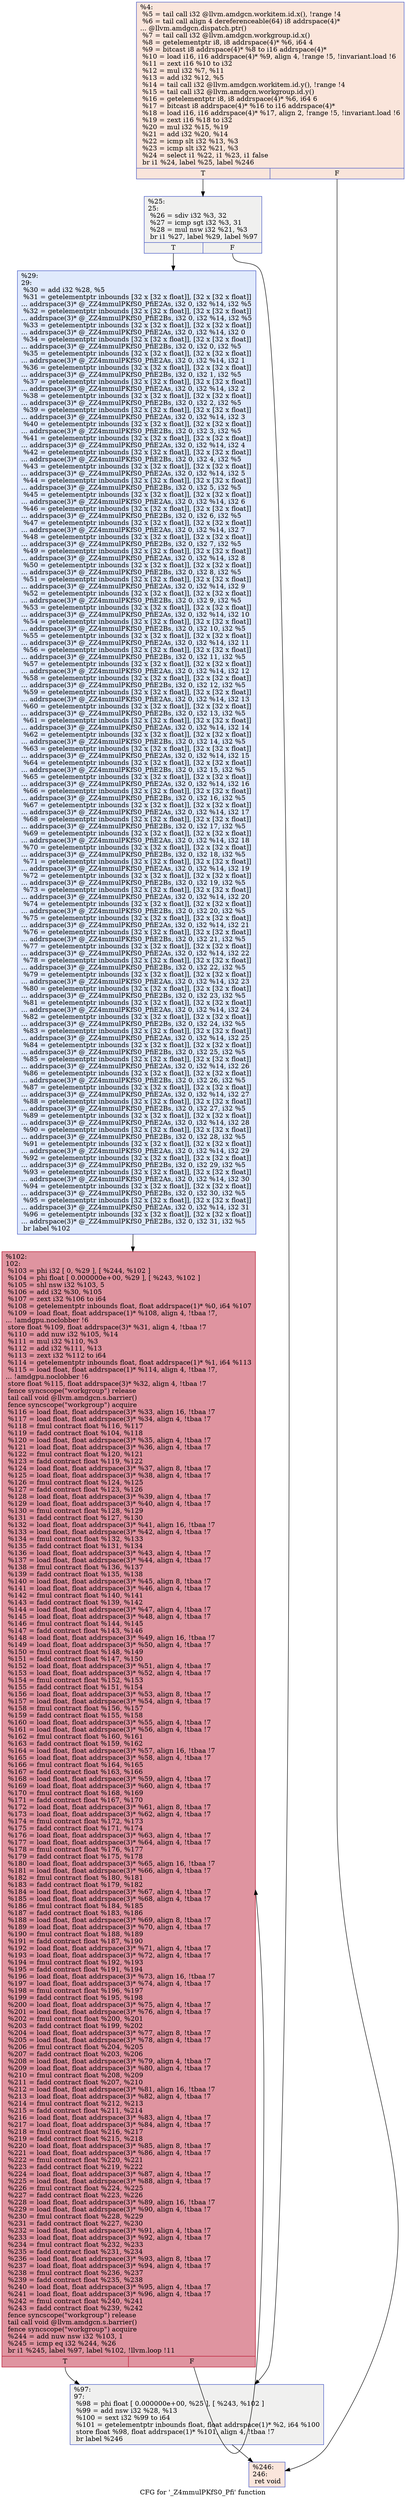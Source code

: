 digraph "CFG for '_Z4mmulPKfS0_Pfi' function" {
	label="CFG for '_Z4mmulPKfS0_Pfi' function";

	Node0x535bee0 [shape=record,color="#3d50c3ff", style=filled, fillcolor="#f4c5ad70",label="{%4:\l  %5 = tail call i32 @llvm.amdgcn.workitem.id.x(), !range !4\l  %6 = tail call align 4 dereferenceable(64) i8 addrspace(4)*\l... @llvm.amdgcn.dispatch.ptr()\l  %7 = tail call i32 @llvm.amdgcn.workgroup.id.x()\l  %8 = getelementptr i8, i8 addrspace(4)* %6, i64 4\l  %9 = bitcast i8 addrspace(4)* %8 to i16 addrspace(4)*\l  %10 = load i16, i16 addrspace(4)* %9, align 4, !range !5, !invariant.load !6\l  %11 = zext i16 %10 to i32\l  %12 = mul i32 %7, %11\l  %13 = add i32 %12, %5\l  %14 = tail call i32 @llvm.amdgcn.workitem.id.y(), !range !4\l  %15 = tail call i32 @llvm.amdgcn.workgroup.id.y()\l  %16 = getelementptr i8, i8 addrspace(4)* %6, i64 6\l  %17 = bitcast i8 addrspace(4)* %16 to i16 addrspace(4)*\l  %18 = load i16, i16 addrspace(4)* %17, align 2, !range !5, !invariant.load !6\l  %19 = zext i16 %18 to i32\l  %20 = mul i32 %15, %19\l  %21 = add i32 %20, %14\l  %22 = icmp slt i32 %13, %3\l  %23 = icmp slt i32 %21, %3\l  %24 = select i1 %22, i1 %23, i1 false\l  br i1 %24, label %25, label %246\l|{<s0>T|<s1>F}}"];
	Node0x535bee0:s0 -> Node0x535f9c0;
	Node0x535bee0:s1 -> Node0x535fa50;
	Node0x535f9c0 [shape=record,color="#3d50c3ff", style=filled, fillcolor="#dedcdb70",label="{%25:\l25:                                               \l  %26 = sdiv i32 %3, 32\l  %27 = icmp sgt i32 %3, 31\l  %28 = mul nsw i32 %21, %3\l  br i1 %27, label %29, label %97\l|{<s0>T|<s1>F}}"];
	Node0x535f9c0:s0 -> Node0x535fda0;
	Node0x535f9c0:s1 -> Node0x535fdf0;
	Node0x535fda0 [shape=record,color="#3d50c3ff", style=filled, fillcolor="#b9d0f970",label="{%29:\l29:                                               \l  %30 = add i32 %28, %5\l  %31 = getelementptr inbounds [32 x [32 x float]], [32 x [32 x float]]\l... addrspace(3)* @_ZZ4mmulPKfS0_PfiE2As, i32 0, i32 %14, i32 %5\l  %32 = getelementptr inbounds [32 x [32 x float]], [32 x [32 x float]]\l... addrspace(3)* @_ZZ4mmulPKfS0_PfiE2Bs, i32 0, i32 %14, i32 %5\l  %33 = getelementptr inbounds [32 x [32 x float]], [32 x [32 x float]]\l... addrspace(3)* @_ZZ4mmulPKfS0_PfiE2As, i32 0, i32 %14, i32 0\l  %34 = getelementptr inbounds [32 x [32 x float]], [32 x [32 x float]]\l... addrspace(3)* @_ZZ4mmulPKfS0_PfiE2Bs, i32 0, i32 0, i32 %5\l  %35 = getelementptr inbounds [32 x [32 x float]], [32 x [32 x float]]\l... addrspace(3)* @_ZZ4mmulPKfS0_PfiE2As, i32 0, i32 %14, i32 1\l  %36 = getelementptr inbounds [32 x [32 x float]], [32 x [32 x float]]\l... addrspace(3)* @_ZZ4mmulPKfS0_PfiE2Bs, i32 0, i32 1, i32 %5\l  %37 = getelementptr inbounds [32 x [32 x float]], [32 x [32 x float]]\l... addrspace(3)* @_ZZ4mmulPKfS0_PfiE2As, i32 0, i32 %14, i32 2\l  %38 = getelementptr inbounds [32 x [32 x float]], [32 x [32 x float]]\l... addrspace(3)* @_ZZ4mmulPKfS0_PfiE2Bs, i32 0, i32 2, i32 %5\l  %39 = getelementptr inbounds [32 x [32 x float]], [32 x [32 x float]]\l... addrspace(3)* @_ZZ4mmulPKfS0_PfiE2As, i32 0, i32 %14, i32 3\l  %40 = getelementptr inbounds [32 x [32 x float]], [32 x [32 x float]]\l... addrspace(3)* @_ZZ4mmulPKfS0_PfiE2Bs, i32 0, i32 3, i32 %5\l  %41 = getelementptr inbounds [32 x [32 x float]], [32 x [32 x float]]\l... addrspace(3)* @_ZZ4mmulPKfS0_PfiE2As, i32 0, i32 %14, i32 4\l  %42 = getelementptr inbounds [32 x [32 x float]], [32 x [32 x float]]\l... addrspace(3)* @_ZZ4mmulPKfS0_PfiE2Bs, i32 0, i32 4, i32 %5\l  %43 = getelementptr inbounds [32 x [32 x float]], [32 x [32 x float]]\l... addrspace(3)* @_ZZ4mmulPKfS0_PfiE2As, i32 0, i32 %14, i32 5\l  %44 = getelementptr inbounds [32 x [32 x float]], [32 x [32 x float]]\l... addrspace(3)* @_ZZ4mmulPKfS0_PfiE2Bs, i32 0, i32 5, i32 %5\l  %45 = getelementptr inbounds [32 x [32 x float]], [32 x [32 x float]]\l... addrspace(3)* @_ZZ4mmulPKfS0_PfiE2As, i32 0, i32 %14, i32 6\l  %46 = getelementptr inbounds [32 x [32 x float]], [32 x [32 x float]]\l... addrspace(3)* @_ZZ4mmulPKfS0_PfiE2Bs, i32 0, i32 6, i32 %5\l  %47 = getelementptr inbounds [32 x [32 x float]], [32 x [32 x float]]\l... addrspace(3)* @_ZZ4mmulPKfS0_PfiE2As, i32 0, i32 %14, i32 7\l  %48 = getelementptr inbounds [32 x [32 x float]], [32 x [32 x float]]\l... addrspace(3)* @_ZZ4mmulPKfS0_PfiE2Bs, i32 0, i32 7, i32 %5\l  %49 = getelementptr inbounds [32 x [32 x float]], [32 x [32 x float]]\l... addrspace(3)* @_ZZ4mmulPKfS0_PfiE2As, i32 0, i32 %14, i32 8\l  %50 = getelementptr inbounds [32 x [32 x float]], [32 x [32 x float]]\l... addrspace(3)* @_ZZ4mmulPKfS0_PfiE2Bs, i32 0, i32 8, i32 %5\l  %51 = getelementptr inbounds [32 x [32 x float]], [32 x [32 x float]]\l... addrspace(3)* @_ZZ4mmulPKfS0_PfiE2As, i32 0, i32 %14, i32 9\l  %52 = getelementptr inbounds [32 x [32 x float]], [32 x [32 x float]]\l... addrspace(3)* @_ZZ4mmulPKfS0_PfiE2Bs, i32 0, i32 9, i32 %5\l  %53 = getelementptr inbounds [32 x [32 x float]], [32 x [32 x float]]\l... addrspace(3)* @_ZZ4mmulPKfS0_PfiE2As, i32 0, i32 %14, i32 10\l  %54 = getelementptr inbounds [32 x [32 x float]], [32 x [32 x float]]\l... addrspace(3)* @_ZZ4mmulPKfS0_PfiE2Bs, i32 0, i32 10, i32 %5\l  %55 = getelementptr inbounds [32 x [32 x float]], [32 x [32 x float]]\l... addrspace(3)* @_ZZ4mmulPKfS0_PfiE2As, i32 0, i32 %14, i32 11\l  %56 = getelementptr inbounds [32 x [32 x float]], [32 x [32 x float]]\l... addrspace(3)* @_ZZ4mmulPKfS0_PfiE2Bs, i32 0, i32 11, i32 %5\l  %57 = getelementptr inbounds [32 x [32 x float]], [32 x [32 x float]]\l... addrspace(3)* @_ZZ4mmulPKfS0_PfiE2As, i32 0, i32 %14, i32 12\l  %58 = getelementptr inbounds [32 x [32 x float]], [32 x [32 x float]]\l... addrspace(3)* @_ZZ4mmulPKfS0_PfiE2Bs, i32 0, i32 12, i32 %5\l  %59 = getelementptr inbounds [32 x [32 x float]], [32 x [32 x float]]\l... addrspace(3)* @_ZZ4mmulPKfS0_PfiE2As, i32 0, i32 %14, i32 13\l  %60 = getelementptr inbounds [32 x [32 x float]], [32 x [32 x float]]\l... addrspace(3)* @_ZZ4mmulPKfS0_PfiE2Bs, i32 0, i32 13, i32 %5\l  %61 = getelementptr inbounds [32 x [32 x float]], [32 x [32 x float]]\l... addrspace(3)* @_ZZ4mmulPKfS0_PfiE2As, i32 0, i32 %14, i32 14\l  %62 = getelementptr inbounds [32 x [32 x float]], [32 x [32 x float]]\l... addrspace(3)* @_ZZ4mmulPKfS0_PfiE2Bs, i32 0, i32 14, i32 %5\l  %63 = getelementptr inbounds [32 x [32 x float]], [32 x [32 x float]]\l... addrspace(3)* @_ZZ4mmulPKfS0_PfiE2As, i32 0, i32 %14, i32 15\l  %64 = getelementptr inbounds [32 x [32 x float]], [32 x [32 x float]]\l... addrspace(3)* @_ZZ4mmulPKfS0_PfiE2Bs, i32 0, i32 15, i32 %5\l  %65 = getelementptr inbounds [32 x [32 x float]], [32 x [32 x float]]\l... addrspace(3)* @_ZZ4mmulPKfS0_PfiE2As, i32 0, i32 %14, i32 16\l  %66 = getelementptr inbounds [32 x [32 x float]], [32 x [32 x float]]\l... addrspace(3)* @_ZZ4mmulPKfS0_PfiE2Bs, i32 0, i32 16, i32 %5\l  %67 = getelementptr inbounds [32 x [32 x float]], [32 x [32 x float]]\l... addrspace(3)* @_ZZ4mmulPKfS0_PfiE2As, i32 0, i32 %14, i32 17\l  %68 = getelementptr inbounds [32 x [32 x float]], [32 x [32 x float]]\l... addrspace(3)* @_ZZ4mmulPKfS0_PfiE2Bs, i32 0, i32 17, i32 %5\l  %69 = getelementptr inbounds [32 x [32 x float]], [32 x [32 x float]]\l... addrspace(3)* @_ZZ4mmulPKfS0_PfiE2As, i32 0, i32 %14, i32 18\l  %70 = getelementptr inbounds [32 x [32 x float]], [32 x [32 x float]]\l... addrspace(3)* @_ZZ4mmulPKfS0_PfiE2Bs, i32 0, i32 18, i32 %5\l  %71 = getelementptr inbounds [32 x [32 x float]], [32 x [32 x float]]\l... addrspace(3)* @_ZZ4mmulPKfS0_PfiE2As, i32 0, i32 %14, i32 19\l  %72 = getelementptr inbounds [32 x [32 x float]], [32 x [32 x float]]\l... addrspace(3)* @_ZZ4mmulPKfS0_PfiE2Bs, i32 0, i32 19, i32 %5\l  %73 = getelementptr inbounds [32 x [32 x float]], [32 x [32 x float]]\l... addrspace(3)* @_ZZ4mmulPKfS0_PfiE2As, i32 0, i32 %14, i32 20\l  %74 = getelementptr inbounds [32 x [32 x float]], [32 x [32 x float]]\l... addrspace(3)* @_ZZ4mmulPKfS0_PfiE2Bs, i32 0, i32 20, i32 %5\l  %75 = getelementptr inbounds [32 x [32 x float]], [32 x [32 x float]]\l... addrspace(3)* @_ZZ4mmulPKfS0_PfiE2As, i32 0, i32 %14, i32 21\l  %76 = getelementptr inbounds [32 x [32 x float]], [32 x [32 x float]]\l... addrspace(3)* @_ZZ4mmulPKfS0_PfiE2Bs, i32 0, i32 21, i32 %5\l  %77 = getelementptr inbounds [32 x [32 x float]], [32 x [32 x float]]\l... addrspace(3)* @_ZZ4mmulPKfS0_PfiE2As, i32 0, i32 %14, i32 22\l  %78 = getelementptr inbounds [32 x [32 x float]], [32 x [32 x float]]\l... addrspace(3)* @_ZZ4mmulPKfS0_PfiE2Bs, i32 0, i32 22, i32 %5\l  %79 = getelementptr inbounds [32 x [32 x float]], [32 x [32 x float]]\l... addrspace(3)* @_ZZ4mmulPKfS0_PfiE2As, i32 0, i32 %14, i32 23\l  %80 = getelementptr inbounds [32 x [32 x float]], [32 x [32 x float]]\l... addrspace(3)* @_ZZ4mmulPKfS0_PfiE2Bs, i32 0, i32 23, i32 %5\l  %81 = getelementptr inbounds [32 x [32 x float]], [32 x [32 x float]]\l... addrspace(3)* @_ZZ4mmulPKfS0_PfiE2As, i32 0, i32 %14, i32 24\l  %82 = getelementptr inbounds [32 x [32 x float]], [32 x [32 x float]]\l... addrspace(3)* @_ZZ4mmulPKfS0_PfiE2Bs, i32 0, i32 24, i32 %5\l  %83 = getelementptr inbounds [32 x [32 x float]], [32 x [32 x float]]\l... addrspace(3)* @_ZZ4mmulPKfS0_PfiE2As, i32 0, i32 %14, i32 25\l  %84 = getelementptr inbounds [32 x [32 x float]], [32 x [32 x float]]\l... addrspace(3)* @_ZZ4mmulPKfS0_PfiE2Bs, i32 0, i32 25, i32 %5\l  %85 = getelementptr inbounds [32 x [32 x float]], [32 x [32 x float]]\l... addrspace(3)* @_ZZ4mmulPKfS0_PfiE2As, i32 0, i32 %14, i32 26\l  %86 = getelementptr inbounds [32 x [32 x float]], [32 x [32 x float]]\l... addrspace(3)* @_ZZ4mmulPKfS0_PfiE2Bs, i32 0, i32 26, i32 %5\l  %87 = getelementptr inbounds [32 x [32 x float]], [32 x [32 x float]]\l... addrspace(3)* @_ZZ4mmulPKfS0_PfiE2As, i32 0, i32 %14, i32 27\l  %88 = getelementptr inbounds [32 x [32 x float]], [32 x [32 x float]]\l... addrspace(3)* @_ZZ4mmulPKfS0_PfiE2Bs, i32 0, i32 27, i32 %5\l  %89 = getelementptr inbounds [32 x [32 x float]], [32 x [32 x float]]\l... addrspace(3)* @_ZZ4mmulPKfS0_PfiE2As, i32 0, i32 %14, i32 28\l  %90 = getelementptr inbounds [32 x [32 x float]], [32 x [32 x float]]\l... addrspace(3)* @_ZZ4mmulPKfS0_PfiE2Bs, i32 0, i32 28, i32 %5\l  %91 = getelementptr inbounds [32 x [32 x float]], [32 x [32 x float]]\l... addrspace(3)* @_ZZ4mmulPKfS0_PfiE2As, i32 0, i32 %14, i32 29\l  %92 = getelementptr inbounds [32 x [32 x float]], [32 x [32 x float]]\l... addrspace(3)* @_ZZ4mmulPKfS0_PfiE2Bs, i32 0, i32 29, i32 %5\l  %93 = getelementptr inbounds [32 x [32 x float]], [32 x [32 x float]]\l... addrspace(3)* @_ZZ4mmulPKfS0_PfiE2As, i32 0, i32 %14, i32 30\l  %94 = getelementptr inbounds [32 x [32 x float]], [32 x [32 x float]]\l... addrspace(3)* @_ZZ4mmulPKfS0_PfiE2Bs, i32 0, i32 30, i32 %5\l  %95 = getelementptr inbounds [32 x [32 x float]], [32 x [32 x float]]\l... addrspace(3)* @_ZZ4mmulPKfS0_PfiE2As, i32 0, i32 %14, i32 31\l  %96 = getelementptr inbounds [32 x [32 x float]], [32 x [32 x float]]\l... addrspace(3)* @_ZZ4mmulPKfS0_PfiE2Bs, i32 0, i32 31, i32 %5\l  br label %102\l}"];
	Node0x535fda0 -> Node0x5364280;
	Node0x535fdf0 [shape=record,color="#3d50c3ff", style=filled, fillcolor="#dedcdb70",label="{%97:\l97:                                               \l  %98 = phi float [ 0.000000e+00, %25 ], [ %243, %102 ]\l  %99 = add nsw i32 %28, %13\l  %100 = sext i32 %99 to i64\l  %101 = getelementptr inbounds float, float addrspace(1)* %2, i64 %100\l  store float %98, float addrspace(1)* %101, align 4, !tbaa !7\l  br label %246\l}"];
	Node0x535fdf0 -> Node0x535fa50;
	Node0x5364280 [shape=record,color="#b70d28ff", style=filled, fillcolor="#b70d2870",label="{%102:\l102:                                              \l  %103 = phi i32 [ 0, %29 ], [ %244, %102 ]\l  %104 = phi float [ 0.000000e+00, %29 ], [ %243, %102 ]\l  %105 = shl nsw i32 %103, 5\l  %106 = add i32 %30, %105\l  %107 = zext i32 %106 to i64\l  %108 = getelementptr inbounds float, float addrspace(1)* %0, i64 %107\l  %109 = load float, float addrspace(1)* %108, align 4, !tbaa !7,\l... !amdgpu.noclobber !6\l  store float %109, float addrspace(3)* %31, align 4, !tbaa !7\l  %110 = add nuw i32 %105, %14\l  %111 = mul i32 %110, %3\l  %112 = add i32 %111, %13\l  %113 = zext i32 %112 to i64\l  %114 = getelementptr inbounds float, float addrspace(1)* %1, i64 %113\l  %115 = load float, float addrspace(1)* %114, align 4, !tbaa !7,\l... !amdgpu.noclobber !6\l  store float %115, float addrspace(3)* %32, align 4, !tbaa !7\l  fence syncscope(\"workgroup\") release\l  tail call void @llvm.amdgcn.s.barrier()\l  fence syncscope(\"workgroup\") acquire\l  %116 = load float, float addrspace(3)* %33, align 16, !tbaa !7\l  %117 = load float, float addrspace(3)* %34, align 4, !tbaa !7\l  %118 = fmul contract float %116, %117\l  %119 = fadd contract float %104, %118\l  %120 = load float, float addrspace(3)* %35, align 4, !tbaa !7\l  %121 = load float, float addrspace(3)* %36, align 4, !tbaa !7\l  %122 = fmul contract float %120, %121\l  %123 = fadd contract float %119, %122\l  %124 = load float, float addrspace(3)* %37, align 8, !tbaa !7\l  %125 = load float, float addrspace(3)* %38, align 4, !tbaa !7\l  %126 = fmul contract float %124, %125\l  %127 = fadd contract float %123, %126\l  %128 = load float, float addrspace(3)* %39, align 4, !tbaa !7\l  %129 = load float, float addrspace(3)* %40, align 4, !tbaa !7\l  %130 = fmul contract float %128, %129\l  %131 = fadd contract float %127, %130\l  %132 = load float, float addrspace(3)* %41, align 16, !tbaa !7\l  %133 = load float, float addrspace(3)* %42, align 4, !tbaa !7\l  %134 = fmul contract float %132, %133\l  %135 = fadd contract float %131, %134\l  %136 = load float, float addrspace(3)* %43, align 4, !tbaa !7\l  %137 = load float, float addrspace(3)* %44, align 4, !tbaa !7\l  %138 = fmul contract float %136, %137\l  %139 = fadd contract float %135, %138\l  %140 = load float, float addrspace(3)* %45, align 8, !tbaa !7\l  %141 = load float, float addrspace(3)* %46, align 4, !tbaa !7\l  %142 = fmul contract float %140, %141\l  %143 = fadd contract float %139, %142\l  %144 = load float, float addrspace(3)* %47, align 4, !tbaa !7\l  %145 = load float, float addrspace(3)* %48, align 4, !tbaa !7\l  %146 = fmul contract float %144, %145\l  %147 = fadd contract float %143, %146\l  %148 = load float, float addrspace(3)* %49, align 16, !tbaa !7\l  %149 = load float, float addrspace(3)* %50, align 4, !tbaa !7\l  %150 = fmul contract float %148, %149\l  %151 = fadd contract float %147, %150\l  %152 = load float, float addrspace(3)* %51, align 4, !tbaa !7\l  %153 = load float, float addrspace(3)* %52, align 4, !tbaa !7\l  %154 = fmul contract float %152, %153\l  %155 = fadd contract float %151, %154\l  %156 = load float, float addrspace(3)* %53, align 8, !tbaa !7\l  %157 = load float, float addrspace(3)* %54, align 4, !tbaa !7\l  %158 = fmul contract float %156, %157\l  %159 = fadd contract float %155, %158\l  %160 = load float, float addrspace(3)* %55, align 4, !tbaa !7\l  %161 = load float, float addrspace(3)* %56, align 4, !tbaa !7\l  %162 = fmul contract float %160, %161\l  %163 = fadd contract float %159, %162\l  %164 = load float, float addrspace(3)* %57, align 16, !tbaa !7\l  %165 = load float, float addrspace(3)* %58, align 4, !tbaa !7\l  %166 = fmul contract float %164, %165\l  %167 = fadd contract float %163, %166\l  %168 = load float, float addrspace(3)* %59, align 4, !tbaa !7\l  %169 = load float, float addrspace(3)* %60, align 4, !tbaa !7\l  %170 = fmul contract float %168, %169\l  %171 = fadd contract float %167, %170\l  %172 = load float, float addrspace(3)* %61, align 8, !tbaa !7\l  %173 = load float, float addrspace(3)* %62, align 4, !tbaa !7\l  %174 = fmul contract float %172, %173\l  %175 = fadd contract float %171, %174\l  %176 = load float, float addrspace(3)* %63, align 4, !tbaa !7\l  %177 = load float, float addrspace(3)* %64, align 4, !tbaa !7\l  %178 = fmul contract float %176, %177\l  %179 = fadd contract float %175, %178\l  %180 = load float, float addrspace(3)* %65, align 16, !tbaa !7\l  %181 = load float, float addrspace(3)* %66, align 4, !tbaa !7\l  %182 = fmul contract float %180, %181\l  %183 = fadd contract float %179, %182\l  %184 = load float, float addrspace(3)* %67, align 4, !tbaa !7\l  %185 = load float, float addrspace(3)* %68, align 4, !tbaa !7\l  %186 = fmul contract float %184, %185\l  %187 = fadd contract float %183, %186\l  %188 = load float, float addrspace(3)* %69, align 8, !tbaa !7\l  %189 = load float, float addrspace(3)* %70, align 4, !tbaa !7\l  %190 = fmul contract float %188, %189\l  %191 = fadd contract float %187, %190\l  %192 = load float, float addrspace(3)* %71, align 4, !tbaa !7\l  %193 = load float, float addrspace(3)* %72, align 4, !tbaa !7\l  %194 = fmul contract float %192, %193\l  %195 = fadd contract float %191, %194\l  %196 = load float, float addrspace(3)* %73, align 16, !tbaa !7\l  %197 = load float, float addrspace(3)* %74, align 4, !tbaa !7\l  %198 = fmul contract float %196, %197\l  %199 = fadd contract float %195, %198\l  %200 = load float, float addrspace(3)* %75, align 4, !tbaa !7\l  %201 = load float, float addrspace(3)* %76, align 4, !tbaa !7\l  %202 = fmul contract float %200, %201\l  %203 = fadd contract float %199, %202\l  %204 = load float, float addrspace(3)* %77, align 8, !tbaa !7\l  %205 = load float, float addrspace(3)* %78, align 4, !tbaa !7\l  %206 = fmul contract float %204, %205\l  %207 = fadd contract float %203, %206\l  %208 = load float, float addrspace(3)* %79, align 4, !tbaa !7\l  %209 = load float, float addrspace(3)* %80, align 4, !tbaa !7\l  %210 = fmul contract float %208, %209\l  %211 = fadd contract float %207, %210\l  %212 = load float, float addrspace(3)* %81, align 16, !tbaa !7\l  %213 = load float, float addrspace(3)* %82, align 4, !tbaa !7\l  %214 = fmul contract float %212, %213\l  %215 = fadd contract float %211, %214\l  %216 = load float, float addrspace(3)* %83, align 4, !tbaa !7\l  %217 = load float, float addrspace(3)* %84, align 4, !tbaa !7\l  %218 = fmul contract float %216, %217\l  %219 = fadd contract float %215, %218\l  %220 = load float, float addrspace(3)* %85, align 8, !tbaa !7\l  %221 = load float, float addrspace(3)* %86, align 4, !tbaa !7\l  %222 = fmul contract float %220, %221\l  %223 = fadd contract float %219, %222\l  %224 = load float, float addrspace(3)* %87, align 4, !tbaa !7\l  %225 = load float, float addrspace(3)* %88, align 4, !tbaa !7\l  %226 = fmul contract float %224, %225\l  %227 = fadd contract float %223, %226\l  %228 = load float, float addrspace(3)* %89, align 16, !tbaa !7\l  %229 = load float, float addrspace(3)* %90, align 4, !tbaa !7\l  %230 = fmul contract float %228, %229\l  %231 = fadd contract float %227, %230\l  %232 = load float, float addrspace(3)* %91, align 4, !tbaa !7\l  %233 = load float, float addrspace(3)* %92, align 4, !tbaa !7\l  %234 = fmul contract float %232, %233\l  %235 = fadd contract float %231, %234\l  %236 = load float, float addrspace(3)* %93, align 8, !tbaa !7\l  %237 = load float, float addrspace(3)* %94, align 4, !tbaa !7\l  %238 = fmul contract float %236, %237\l  %239 = fadd contract float %235, %238\l  %240 = load float, float addrspace(3)* %95, align 4, !tbaa !7\l  %241 = load float, float addrspace(3)* %96, align 4, !tbaa !7\l  %242 = fmul contract float %240, %241\l  %243 = fadd contract float %239, %242\l  fence syncscope(\"workgroup\") release\l  tail call void @llvm.amdgcn.s.barrier()\l  fence syncscope(\"workgroup\") acquire\l  %244 = add nuw nsw i32 %103, 1\l  %245 = icmp eq i32 %244, %26\l  br i1 %245, label %97, label %102, !llvm.loop !11\l|{<s0>T|<s1>F}}"];
	Node0x5364280:s0 -> Node0x535fdf0;
	Node0x5364280:s1 -> Node0x5364280;
	Node0x535fa50 [shape=record,color="#3d50c3ff", style=filled, fillcolor="#f4c5ad70",label="{%246:\l246:                                              \l  ret void\l}"];
}
